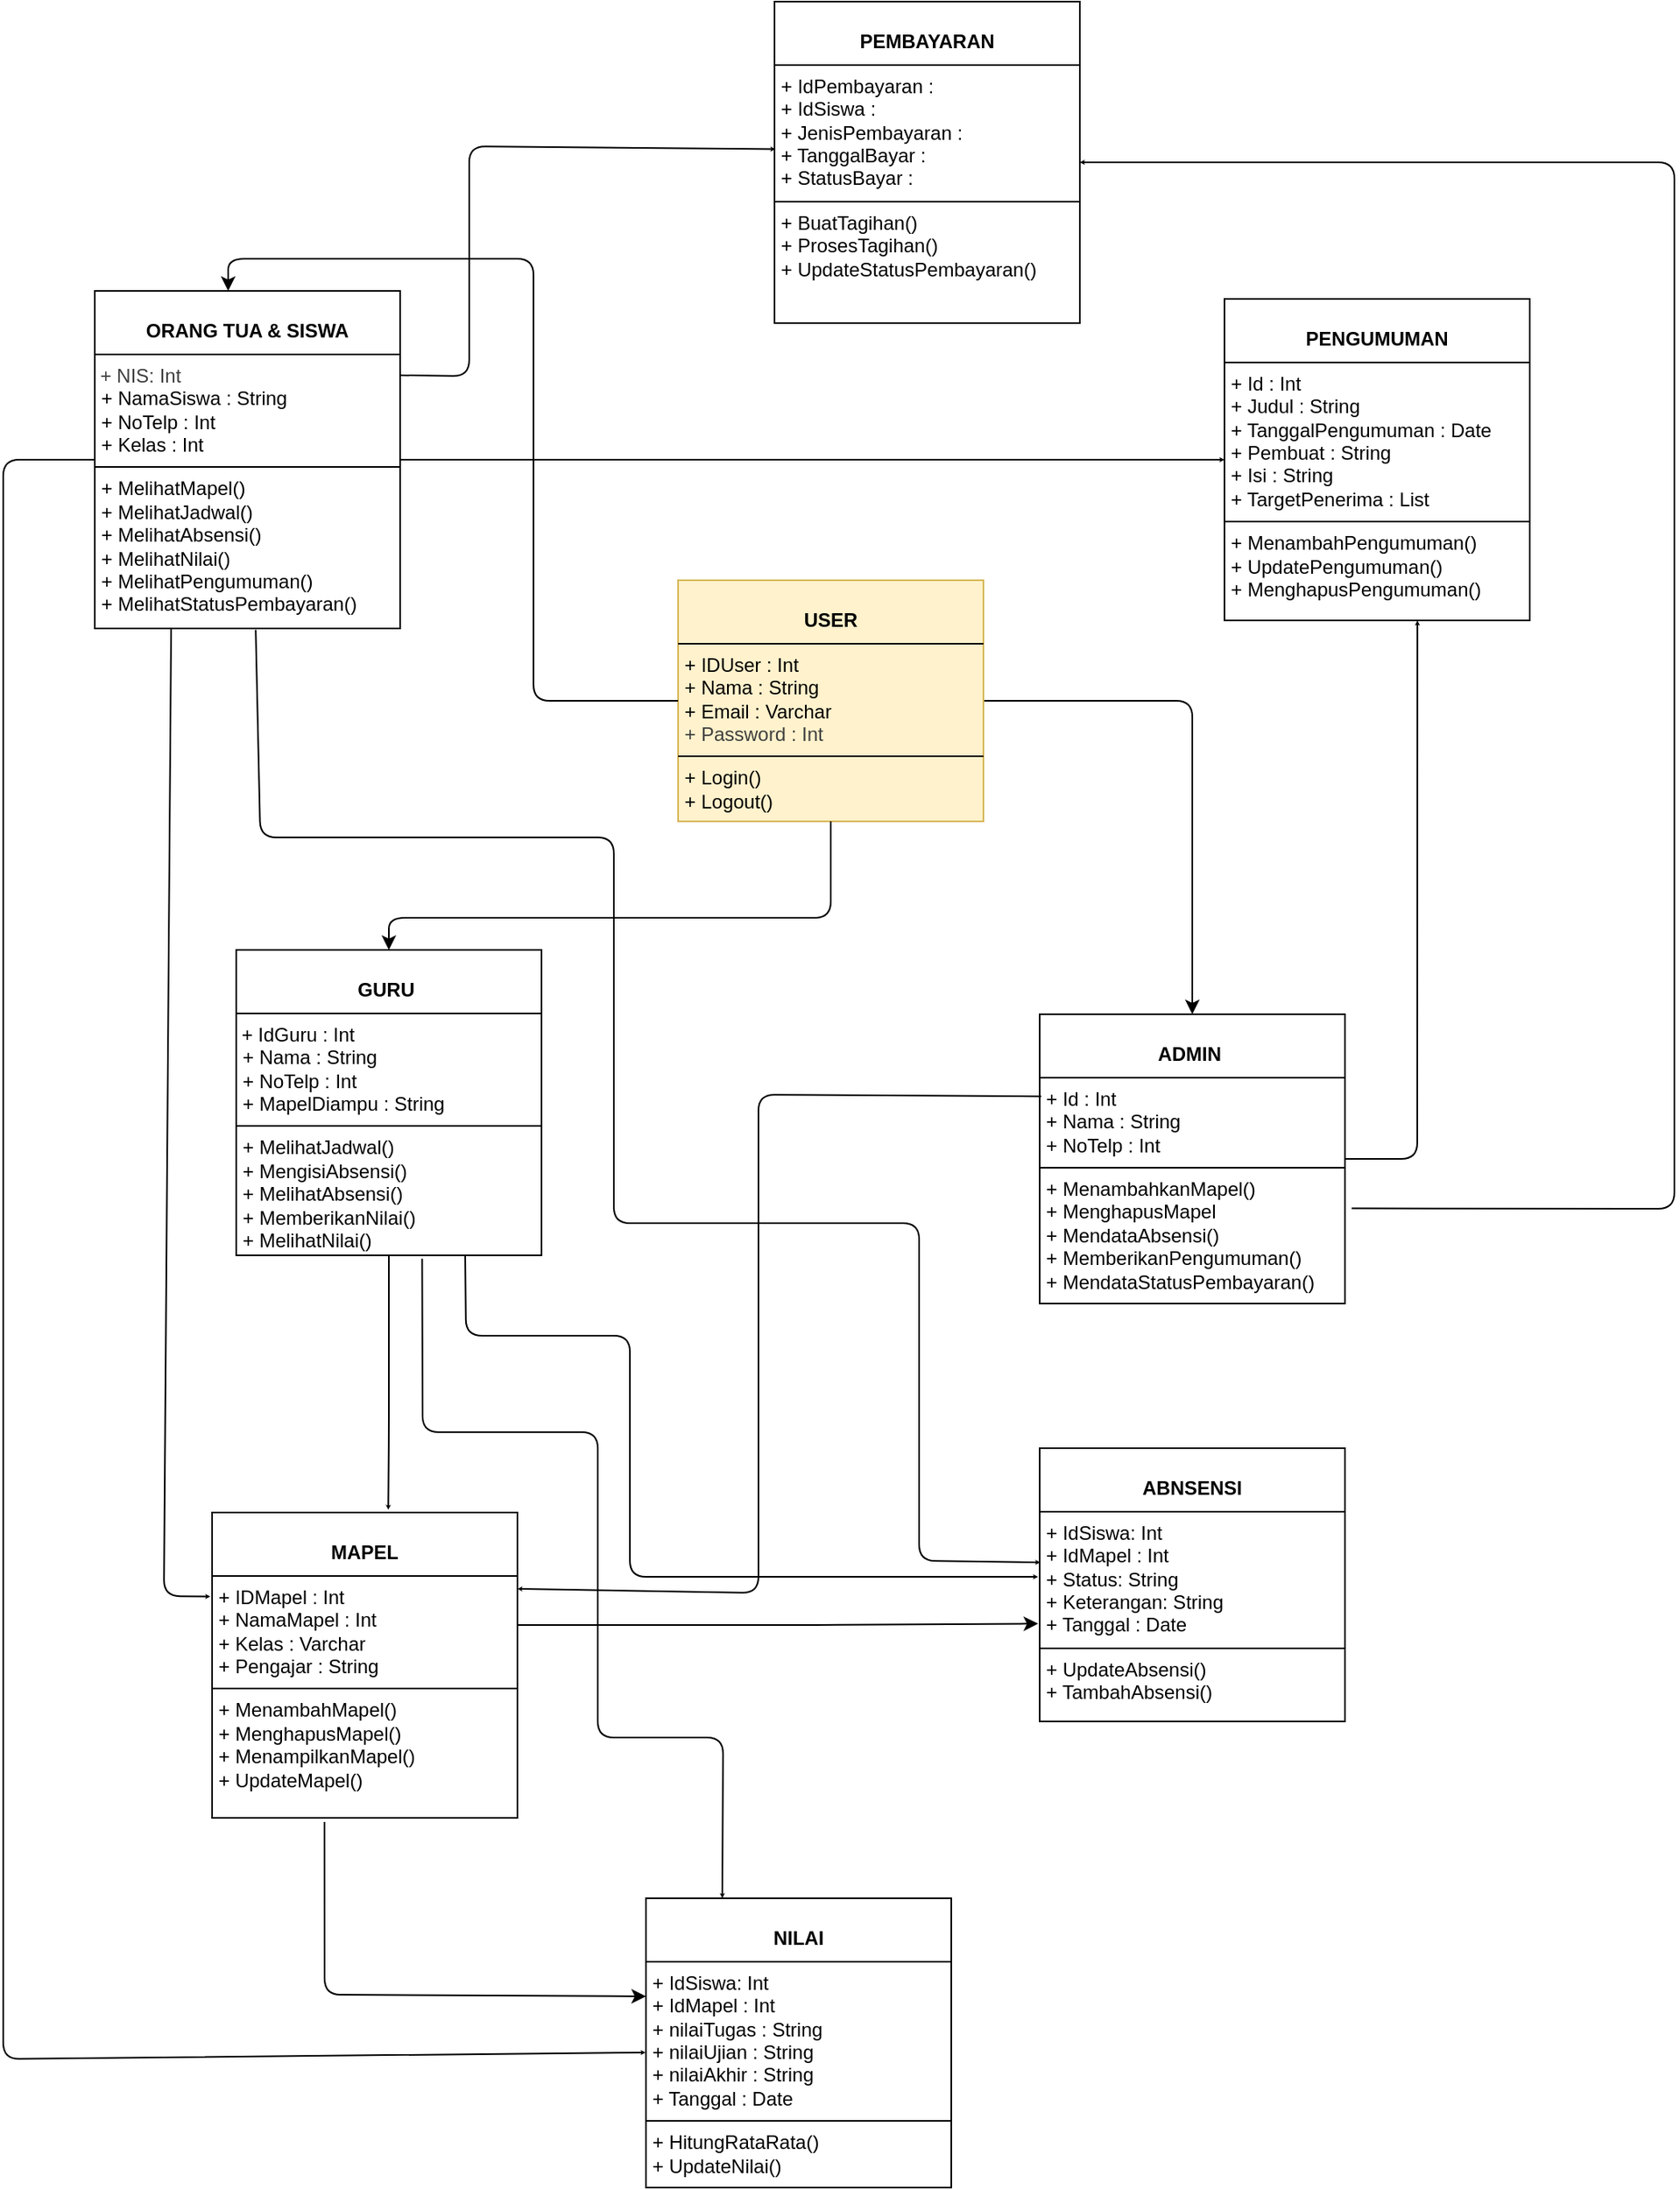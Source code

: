 <mxfile>
    <diagram id="NvnUL-GJn05mf0jq3i8F" name="Page-1">
        <mxGraphModel dx="1347" dy="2038" grid="1" gridSize="10" guides="1" tooltips="1" connect="1" arrows="1" fold="1" page="1" pageScale="1" pageWidth="850" pageHeight="1100" math="0" shadow="0">
            <root>
                <mxCell id="0"/>
                <mxCell id="1" parent="0"/>
                <mxCell id="15" value="&lt;p style=&quot;margin:0px;margin-top:4px;text-align:center;&quot;&gt;&lt;br&gt;&lt;b&gt;ORANG TUA &amp;amp; SISWA&lt;/b&gt;&lt;/p&gt;&lt;hr size=&quot;1&quot; style=&quot;border-style:solid;&quot;&gt;&lt;span style=&quot;color: rgb(63, 63, 63);&quot;&gt;&amp;nbsp;+ NIS: Int&lt;/span&gt;&lt;br&gt;&lt;p style=&quot;margin:0px;margin-left:4px;&quot;&gt;+ NamaSiswa : String&lt;/p&gt;&lt;p style=&quot;margin:0px;margin-left:4px;&quot;&gt;+ NoTelp : Int&lt;/p&gt;&lt;p style=&quot;margin:0px;margin-left:4px;&quot;&gt;+ Kelas : Int&lt;/p&gt;&lt;hr size=&quot;1&quot; style=&quot;border-style:solid;&quot;&gt;&lt;p style=&quot;margin:0px;margin-left:4px;&quot;&gt;+ MelihatMapel()&lt;/p&gt;&lt;p style=&quot;margin:0px;margin-left:4px;&quot;&gt;+ MelihatJadwal()&lt;/p&gt;&lt;p style=&quot;margin:0px;margin-left:4px;&quot;&gt;+ MelihatAbsensi()&lt;/p&gt;&lt;p style=&quot;margin:0px;margin-left:4px;&quot;&gt;+ MelihatNilai()&lt;/p&gt;&lt;p style=&quot;margin:0px;margin-left:4px;&quot;&gt;+ MelihatPengumuman()&lt;/p&gt;&lt;p style=&quot;margin:0px;margin-left:4px;&quot;&gt;+ MelihatStatusPembayaran()&lt;/p&gt;&lt;p style=&quot;margin:0px;margin-left:4px;&quot;&gt;&lt;br&gt;&lt;/p&gt;" style="verticalAlign=top;align=left;overflow=fill;html=1;whiteSpace=wrap;" parent="1" vertex="1">
                    <mxGeometry x="97" y="-160" width="190" height="210" as="geometry"/>
                </mxCell>
                <mxCell id="16" value="&lt;p style=&quot;margin:0px;margin-top:4px;text-align:center;&quot;&gt;&lt;br&gt;&lt;b&gt;GURU&amp;nbsp;&lt;/b&gt;&lt;/p&gt;&lt;hr size=&quot;1&quot; style=&quot;border-style:solid;&quot;&gt;&amp;nbsp;+ IdGuru : Int&lt;br&gt;&lt;p style=&quot;margin:0px;margin-left:4px;&quot;&gt;+ Nama : String&lt;/p&gt;&lt;p style=&quot;margin:0px;margin-left:4px;&quot;&gt;+ NoTelp : Int&lt;/p&gt;&lt;p style=&quot;margin:0px;margin-left:4px;&quot;&gt;+ MapelDiampu : String&lt;/p&gt;&lt;hr size=&quot;1&quot; style=&quot;border-style:solid;&quot;&gt;&lt;p style=&quot;margin:0px;margin-left:4px;&quot;&gt;&lt;span style=&quot;background-color: transparent;&quot;&gt;+ MelihatJadwal()&lt;/span&gt;&lt;/p&gt;&lt;p style=&quot;margin:0px;margin-left:4px;&quot;&gt;+ MengisiAbsensi()&lt;/p&gt;&lt;p style=&quot;margin:0px;margin-left:4px;&quot;&gt;+ MelihatAbsensi()&lt;/p&gt;&lt;p style=&quot;margin:0px;margin-left:4px;&quot;&gt;+ MemberikanNilai()&lt;/p&gt;&lt;p style=&quot;margin:0px;margin-left:4px;&quot;&gt;+ MelihatNilai()&lt;/p&gt;&lt;p style=&quot;margin:0px;margin-left:4px;&quot;&gt;&lt;br&gt;&lt;/p&gt;&lt;p style=&quot;margin:0px;margin-left:4px;&quot;&gt;&lt;br&gt;&lt;/p&gt;" style="verticalAlign=top;align=left;overflow=fill;html=1;whiteSpace=wrap;" parent="1" vertex="1">
                    <mxGeometry x="185" y="250" width="190" height="190" as="geometry"/>
                </mxCell>
                <mxCell id="17" value="&lt;p style=&quot;margin:0px;margin-top:4px;text-align:center;&quot;&gt;&lt;br&gt;&lt;b&gt;ADMIN&amp;nbsp;&lt;/b&gt;&lt;/p&gt;&lt;hr size=&quot;1&quot; style=&quot;border-style:solid;&quot;&gt;&lt;p style=&quot;margin: 0px 0px 0px 4px;&quot;&gt;+ Id : Int&lt;/p&gt;&lt;p style=&quot;margin:0px;margin-left:4px;&quot;&gt;+ Nama : String&lt;/p&gt;&lt;p style=&quot;margin:0px;margin-left:4px;&quot;&gt;&lt;span style=&quot;background-color: transparent;&quot;&gt;+ NoTelp : Int&lt;/span&gt;&lt;/p&gt;&lt;hr size=&quot;1&quot; style=&quot;border-style:solid;&quot;&gt;&lt;p style=&quot;margin:0px;margin-left:4px;&quot;&gt;&lt;span style=&quot;background-color: transparent;&quot;&gt;+ MenambahkanMapel()&lt;/span&gt;&lt;/p&gt;&lt;p style=&quot;margin:0px;margin-left:4px;&quot;&gt;&lt;span style=&quot;background-color: transparent;&quot;&gt;+ MenghapusMapel&lt;/span&gt;&lt;/p&gt;&lt;p style=&quot;margin:0px;margin-left:4px;&quot;&gt;+ MendataAbsensi()&lt;/p&gt;&lt;p style=&quot;margin:0px;margin-left:4px;&quot;&gt;+ MemberikanPengumuman()&lt;/p&gt;&lt;p style=&quot;margin:0px;margin-left:4px;&quot;&gt;+ MendataStatusPembayaran()&lt;/p&gt;&lt;p style=&quot;margin:0px;margin-left:4px;&quot;&gt;&lt;br&gt;&lt;/p&gt;" style="verticalAlign=top;align=left;overflow=fill;html=1;whiteSpace=wrap;" parent="1" vertex="1">
                    <mxGeometry x="685" y="290" width="190" height="180" as="geometry"/>
                </mxCell>
                <mxCell id="19" value="&lt;p style=&quot;margin:0px;margin-top:4px;text-align:center;&quot;&gt;&lt;br&gt;&lt;b&gt;MAPEL&lt;/b&gt;&lt;/p&gt;&lt;hr size=&quot;1&quot; style=&quot;border-style:solid;&quot;&gt;&lt;p style=&quot;margin:0px;margin-left:4px;&quot;&gt;+ IDMapel : Int&lt;/p&gt;&lt;p style=&quot;margin:0px;margin-left:4px;&quot;&gt;+ NamaMapel : Int&lt;/p&gt;&lt;p style=&quot;margin:0px;margin-left:4px;&quot;&gt;+ Kelas : Varchar&lt;/p&gt;&lt;p style=&quot;margin:0px;margin-left:4px;&quot;&gt;+ Pengajar : String&lt;/p&gt;&lt;hr size=&quot;1&quot; style=&quot;border-style:solid;&quot;&gt;&lt;p style=&quot;margin:0px;margin-left:4px;&quot;&gt;+ MenambahMapel()&lt;/p&gt;&lt;p style=&quot;margin:0px;margin-left:4px;&quot;&gt;+ MenghapusMapel()&lt;/p&gt;&lt;p style=&quot;margin:0px;margin-left:4px;&quot;&gt;+ MenampilkanMapel()&lt;/p&gt;&lt;p style=&quot;margin:0px;margin-left:4px;&quot;&gt;+ UpdateMapel()&lt;/p&gt;&lt;p style=&quot;margin:0px;margin-left:4px;&quot;&gt;&lt;br&gt;&lt;/p&gt;" style="verticalAlign=top;align=left;overflow=fill;html=1;whiteSpace=wrap;" vertex="1" parent="1">
                    <mxGeometry x="170" y="600" width="190" height="190" as="geometry"/>
                </mxCell>
                <mxCell id="24" style="edgeStyle=none;html=1;entryX=0.5;entryY=0;entryDx=0;entryDy=0;exitX=1;exitY=0.5;exitDx=0;exitDy=0;" edge="1" parent="1" source="20" target="17">
                    <mxGeometry relative="1" as="geometry">
                        <Array as="points">
                            <mxPoint x="780" y="95"/>
                        </Array>
                    </mxGeometry>
                </mxCell>
                <mxCell id="20" value="&lt;p style=&quot;margin:0px;margin-top:4px;text-align:center;&quot;&gt;&lt;br&gt;&lt;b&gt;USER&lt;/b&gt;&lt;/p&gt;&lt;hr size=&quot;1&quot; style=&quot;border-style:solid;&quot;&gt;&lt;p style=&quot;margin:0px;margin-left:4px;&quot;&gt;+ IDUser : Int&lt;/p&gt;&lt;p style=&quot;margin:0px;margin-left:4px;&quot;&gt;+ Nama : String&lt;/p&gt;&lt;p style=&quot;margin:0px;margin-left:4px;&quot;&gt;+ Email : Varchar&lt;/p&gt;&lt;p style=&quot;margin:0px;margin-left:4px;&quot;&gt;&lt;span style=&quot;color: rgb(63, 63, 63);&quot;&gt;+ Password : Int&lt;/span&gt;&lt;/p&gt;&lt;hr size=&quot;1&quot; style=&quot;border-style:solid;&quot;&gt;&lt;p style=&quot;margin:0px;margin-left:4px;&quot;&gt;+ Login()&lt;br&gt;+ Logout()&lt;/p&gt;&lt;p style=&quot;margin:0px;margin-left:4px;&quot;&gt;&lt;br&gt;&lt;/p&gt;" style="verticalAlign=top;align=left;overflow=fill;html=1;whiteSpace=wrap;fillColor=#fff2cc;strokeColor=#d6b656;" vertex="1" parent="1">
                    <mxGeometry x="460" y="20" width="190" height="150" as="geometry"/>
                </mxCell>
                <mxCell id="25" style="edgeStyle=none;html=1;entryX=0.5;entryY=0;entryDx=0;entryDy=0;exitX=0.5;exitY=1;exitDx=0;exitDy=0;" edge="1" parent="1" source="20" target="16">
                    <mxGeometry relative="1" as="geometry">
                        <mxPoint x="620" y="220" as="sourcePoint"/>
                        <mxPoint x="756" y="378" as="targetPoint"/>
                        <Array as="points">
                            <mxPoint x="555" y="230"/>
                            <mxPoint x="280" y="230"/>
                        </Array>
                    </mxGeometry>
                </mxCell>
                <mxCell id="26" style="edgeStyle=none;html=1;exitX=0;exitY=0.5;exitDx=0;exitDy=0;" edge="1" parent="1" source="20">
                    <mxGeometry relative="1" as="geometry">
                        <mxPoint x="565" y="210" as="sourcePoint"/>
                        <mxPoint x="180" y="-160" as="targetPoint"/>
                        <Array as="points">
                            <mxPoint x="370" y="95"/>
                            <mxPoint x="370" y="-180"/>
                            <mxPoint x="180" y="-180"/>
                        </Array>
                    </mxGeometry>
                </mxCell>
                <mxCell id="27" style="edgeStyle=none;html=1;exitX=0.25;exitY=1;exitDx=0;exitDy=0;entryX=-0.006;entryY=0.275;entryDx=0;entryDy=0;entryPerimeter=0;endSize=0;" edge="1" parent="1" source="15" target="19">
                    <mxGeometry relative="1" as="geometry">
                        <mxPoint x="50" y="50" as="sourcePoint"/>
                        <mxPoint x="100" y="770" as="targetPoint"/>
                        <Array as="points">
                            <mxPoint x="140" y="652"/>
                        </Array>
                    </mxGeometry>
                </mxCell>
                <mxCell id="30" style="edgeStyle=none;html=1;entryX=0.577;entryY=-0.009;entryDx=0;entryDy=0;entryPerimeter=0;exitX=0.5;exitY=1;exitDx=0;exitDy=0;endSize=0;" edge="1" parent="1" source="16" target="19">
                    <mxGeometry relative="1" as="geometry">
                        <mxPoint x="280" y="460" as="sourcePoint"/>
                        <mxPoint x="280" y="590" as="targetPoint"/>
                        <Array as="points">
                            <mxPoint x="280" y="480"/>
                            <mxPoint x="280" y="550"/>
                        </Array>
                    </mxGeometry>
                </mxCell>
                <mxCell id="31" style="edgeStyle=none;html=1;entryX=1;entryY=0.25;entryDx=0;entryDy=0;exitX=0.005;exitY=0.284;exitDx=0;exitDy=0;exitPerimeter=0;endSize=0;" edge="1" parent="1" source="17" target="19">
                    <mxGeometry relative="1" as="geometry">
                        <mxPoint x="680" y="340" as="sourcePoint"/>
                        <mxPoint x="520" y="714" as="targetPoint"/>
                        <Array as="points">
                            <mxPoint x="510" y="340"/>
                            <mxPoint x="510" y="650"/>
                        </Array>
                    </mxGeometry>
                </mxCell>
                <mxCell id="32" value="&lt;p style=&quot;margin:0px;margin-top:4px;text-align:center;&quot;&gt;&lt;br&gt;&lt;b&gt;PENGUMUMAN&lt;/b&gt;&lt;/p&gt;&lt;hr size=&quot;1&quot; style=&quot;border-style:solid;&quot;&gt;&lt;p style=&quot;margin:0px;margin-left:4px;&quot;&gt;+ Id : Int&lt;br&gt;&lt;/p&gt;&lt;p style=&quot;margin:0px;margin-left:4px;&quot;&gt;+ Judul : String&lt;/p&gt;&lt;p style=&quot;margin:0px;margin-left:4px;&quot;&gt;+ TanggalPengumuman : Date&lt;/p&gt;&lt;p style=&quot;margin:0px;margin-left:4px;&quot;&gt;+ Pembuat : String&lt;/p&gt;&lt;p style=&quot;margin:0px;margin-left:4px;&quot;&gt;+ Isi : String&lt;/p&gt;&lt;p style=&quot;margin:0px;margin-left:4px;&quot;&gt;+ TargetPenerima : List&lt;/p&gt;&lt;hr size=&quot;1&quot; style=&quot;border-style:solid;&quot;&gt;&lt;p style=&quot;margin:0px;margin-left:4px;&quot;&gt;+ MenambahPengumuman()&lt;/p&gt;&lt;p style=&quot;margin:0px;margin-left:4px;&quot;&gt;+ UpdatePengumuman()&lt;/p&gt;&lt;p style=&quot;margin:0px;margin-left:4px;&quot;&gt;+ MenghapusPengumuman()&lt;/p&gt;&lt;p style=&quot;margin:0px;margin-left:4px;&quot;&gt;&lt;br&gt;&lt;/p&gt;" style="verticalAlign=top;align=left;overflow=fill;html=1;whiteSpace=wrap;" vertex="1" parent="1">
                    <mxGeometry x="800" y="-155" width="190" height="200" as="geometry"/>
                </mxCell>
                <mxCell id="33" value="&lt;p style=&quot;margin:0px;margin-top:4px;text-align:center;&quot;&gt;&lt;br&gt;&lt;b&gt;PEMBAYARAN&lt;/b&gt;&lt;/p&gt;&lt;hr size=&quot;1&quot; style=&quot;border-style:solid;&quot;&gt;&lt;p style=&quot;margin:0px;margin-left:4px;&quot;&gt;+ IdPembayaran :&amp;nbsp;&lt;br&gt;&lt;/p&gt;&lt;p style=&quot;margin:0px;margin-left:4px;&quot;&gt;+ IdSiswa :&amp;nbsp;&lt;/p&gt;&lt;p style=&quot;margin:0px;margin-left:4px;&quot;&gt;+ JenisPembayaran :&lt;/p&gt;&lt;p style=&quot;margin:0px;margin-left:4px;&quot;&gt;+ TanggalBayar :&amp;nbsp;&lt;/p&gt;&lt;p style=&quot;margin:0px;margin-left:4px;&quot;&gt;+ StatusBayar :&lt;/p&gt;&lt;hr size=&quot;1&quot; style=&quot;border-style:solid;&quot;&gt;&lt;p style=&quot;margin:0px;margin-left:4px;&quot;&gt;+ BuatTagihan()&lt;/p&gt;&lt;p style=&quot;margin:0px;margin-left:4px;&quot;&gt;&lt;span style=&quot;background-color: transparent;&quot;&gt;+ ProsesTagihan()&lt;/span&gt;&lt;/p&gt;&lt;p style=&quot;margin:0px;margin-left:4px;&quot;&gt;+ UpdateStatusPembayaran()&lt;/p&gt;&lt;p style=&quot;margin:0px;margin-left:4px;&quot;&gt;&lt;br&gt;&lt;/p&gt;" style="verticalAlign=top;align=left;overflow=fill;html=1;whiteSpace=wrap;" vertex="1" parent="1">
                    <mxGeometry x="520" y="-340" width="190" height="200" as="geometry"/>
                </mxCell>
                <mxCell id="34" value="&lt;p style=&quot;margin:0px;margin-top:4px;text-align:center;&quot;&gt;&lt;br&gt;&lt;b&gt;ABNSENSI&lt;/b&gt;&lt;/p&gt;&lt;hr size=&quot;1&quot; style=&quot;border-style:solid;&quot;&gt;&lt;p style=&quot;margin:0px;margin-left:4px;&quot;&gt;+ IdSiswa: Int&lt;br&gt;&lt;/p&gt;&lt;p style=&quot;margin:0px;margin-left:4px;&quot;&gt;+ IdMapel : Int&lt;/p&gt;&lt;p style=&quot;margin:0px;margin-left:4px;&quot;&gt;+ Status: String&lt;/p&gt;&lt;p style=&quot;margin:0px;margin-left:4px;&quot;&gt;+ Keterangan: String&lt;/p&gt;&lt;p style=&quot;margin:0px;margin-left:4px;&quot;&gt;+ Tanggal : Date&lt;/p&gt;&lt;hr size=&quot;1&quot; style=&quot;border-style:solid;&quot;&gt;&lt;p style=&quot;margin:0px;margin-left:4px;&quot;&gt;&lt;span style=&quot;background-color: transparent;&quot;&gt;+ UpdateAbsensi()&lt;/span&gt;&lt;/p&gt;&lt;p style=&quot;margin:0px;margin-left:4px;&quot;&gt;+ TambahAbsensi()&lt;/p&gt;&lt;p style=&quot;margin:0px;margin-left:4px;&quot;&gt;&lt;br&gt;&lt;/p&gt;" style="verticalAlign=top;align=left;overflow=fill;html=1;whiteSpace=wrap;" vertex="1" parent="1">
                    <mxGeometry x="685" y="560" width="190" height="170" as="geometry"/>
                </mxCell>
                <mxCell id="35" value="&lt;p style=&quot;margin:0px;margin-top:4px;text-align:center;&quot;&gt;&lt;br&gt;&lt;b&gt;NILAI&lt;/b&gt;&lt;/p&gt;&lt;hr size=&quot;1&quot; style=&quot;border-style:solid;&quot;&gt;&lt;p style=&quot;margin:0px;margin-left:4px;&quot;&gt;+ IdSiswa: Int&lt;br&gt;&lt;/p&gt;&lt;p style=&quot;margin:0px;margin-left:4px;&quot;&gt;+ IdMapel : Int&lt;/p&gt;&lt;p style=&quot;margin:0px;margin-left:4px;&quot;&gt;+ nilaiTugas : String&lt;/p&gt;&lt;p style=&quot;margin:0px;margin-left:4px;&quot;&gt;+ nilaiUjian : String&lt;/p&gt;&lt;p style=&quot;margin:0px;margin-left:4px;&quot;&gt;+ nilaiAkhir : String&lt;/p&gt;&lt;p style=&quot;margin:0px;margin-left:4px;&quot;&gt;+ Tanggal : Date&lt;/p&gt;&lt;hr size=&quot;1&quot; style=&quot;border-style:solid;&quot;&gt;&lt;p style=&quot;margin:0px;margin-left:4px;&quot;&gt;&lt;span style=&quot;background-color: transparent;&quot;&gt;+ HitungRataRata()&lt;/span&gt;&lt;/p&gt;&lt;p style=&quot;margin:0px;margin-left:4px;&quot;&gt;+ UpdateNilai()&lt;/p&gt;&lt;p style=&quot;margin:0px;margin-left:4px;&quot;&gt;&lt;br&gt;&lt;/p&gt;" style="verticalAlign=top;align=left;overflow=fill;html=1;whiteSpace=wrap;" vertex="1" parent="1">
                    <mxGeometry x="440" y="840" width="190" height="180" as="geometry"/>
                </mxCell>
                <mxCell id="37" style="edgeStyle=none;html=1;exitX=0;exitY=0.5;exitDx=0;exitDy=0;entryX=-0.001;entryY=0.533;entryDx=0;entryDy=0;entryPerimeter=0;endSize=0;" edge="1" parent="1" source="15" target="35">
                    <mxGeometry relative="1" as="geometry">
                        <mxPoint x="143" y="100" as="sourcePoint"/>
                        <mxPoint x="420" y="940" as="targetPoint"/>
                        <Array as="points">
                            <mxPoint x="40" y="-55"/>
                            <mxPoint x="40" y="940"/>
                        </Array>
                    </mxGeometry>
                </mxCell>
                <mxCell id="38" style="edgeStyle=none;html=1;entryX=0;entryY=0.339;entryDx=0;entryDy=0;entryPerimeter=0;exitX=0.368;exitY=1.013;exitDx=0;exitDy=0;exitPerimeter=0;" edge="1" parent="1" source="19" target="35">
                    <mxGeometry relative="1" as="geometry">
                        <mxPoint x="240" y="810" as="sourcePoint"/>
                        <mxPoint x="430" y="901" as="targetPoint"/>
                        <Array as="points">
                            <mxPoint x="240" y="900"/>
                        </Array>
                    </mxGeometry>
                </mxCell>
                <mxCell id="39" style="edgeStyle=none;html=1;exitX=0.609;exitY=1.011;exitDx=0;exitDy=0;entryX=0.25;entryY=0;entryDx=0;entryDy=0;exitPerimeter=0;endSize=0;" edge="1" parent="1" source="16" target="35">
                    <mxGeometry relative="1" as="geometry">
                        <mxPoint x="395" y="500" as="sourcePoint"/>
                        <mxPoint x="370" y="690" as="targetPoint"/>
                        <Array as="points">
                            <mxPoint x="301" y="550"/>
                            <mxPoint x="410" y="550"/>
                            <mxPoint x="410" y="740"/>
                            <mxPoint x="488" y="740"/>
                        </Array>
                    </mxGeometry>
                </mxCell>
                <mxCell id="41" style="edgeStyle=none;html=1;exitX=0.75;exitY=1;exitDx=0;exitDy=0;endSize=0;" edge="1" parent="1" source="16">
                    <mxGeometry relative="1" as="geometry">
                        <mxPoint x="750" y="500" as="sourcePoint"/>
                        <mxPoint x="684" y="640" as="targetPoint"/>
                        <Array as="points">
                            <mxPoint x="328" y="490"/>
                            <mxPoint x="430" y="490"/>
                            <mxPoint x="430" y="640"/>
                            <mxPoint x="550" y="640"/>
                        </Array>
                    </mxGeometry>
                </mxCell>
                <mxCell id="42" style="edgeStyle=none;html=1;entryX=0.002;entryY=0.418;entryDx=0;entryDy=0;entryPerimeter=0;exitX=0.527;exitY=1.004;exitDx=0;exitDy=0;exitPerimeter=0;endSize=0;" edge="1" parent="1" source="15" target="34">
                    <mxGeometry relative="1" as="geometry">
                        <mxPoint x="190" y="70" as="sourcePoint"/>
                        <mxPoint x="730" y="620" as="targetPoint"/>
                        <Array as="points">
                            <mxPoint x="200" y="180"/>
                            <mxPoint x="420" y="180"/>
                            <mxPoint x="420" y="420"/>
                            <mxPoint x="610" y="420"/>
                            <mxPoint x="610" y="630"/>
                        </Array>
                    </mxGeometry>
                </mxCell>
                <mxCell id="43" style="edgeStyle=none;html=1;entryX=-0.005;entryY=0.642;entryDx=0;entryDy=0;entryPerimeter=0;" edge="1" parent="1" target="34">
                    <mxGeometry relative="1" as="geometry">
                        <mxPoint x="360" y="670" as="sourcePoint"/>
                        <mxPoint x="923" y="1332" as="targetPoint"/>
                        <Array as="points">
                            <mxPoint x="550" y="670"/>
                        </Array>
                    </mxGeometry>
                </mxCell>
                <mxCell id="44" style="edgeStyle=none;html=1;exitX=1;exitY=0.5;exitDx=0;exitDy=0;entryX=0.632;entryY=1;entryDx=0;entryDy=0;entryPerimeter=0;endSize=0;" edge="1" parent="1" source="17" target="32">
                    <mxGeometry relative="1" as="geometry">
                        <mxPoint x="830" y="136" as="sourcePoint"/>
                        <mxPoint x="1219" y="110" as="targetPoint"/>
                        <Array as="points">
                            <mxPoint x="920" y="380"/>
                        </Array>
                    </mxGeometry>
                </mxCell>
                <mxCell id="45" style="edgeStyle=none;html=1;exitX=1;exitY=0.5;exitDx=0;exitDy=0;entryX=0;entryY=0.5;entryDx=0;entryDy=0;endSize=0;" edge="1" parent="1" source="15" target="32">
                    <mxGeometry relative="1" as="geometry">
                        <mxPoint x="1040" y="305" as="sourcePoint"/>
                        <mxPoint x="1080" as="targetPoint"/>
                        <Array as="points"/>
                    </mxGeometry>
                </mxCell>
                <mxCell id="46" style="edgeStyle=none;html=1;exitX=1;exitY=0.25;exitDx=0;exitDy=0;entryX=0.003;entryY=0.459;entryDx=0;entryDy=0;entryPerimeter=0;endSize=0;" edge="1" parent="1" source="15" target="33">
                    <mxGeometry relative="1" as="geometry">
                        <mxPoint x="840" y="-165" as="sourcePoint"/>
                        <mxPoint x="490" y="-240" as="targetPoint"/>
                        <Array as="points">
                            <mxPoint x="330" y="-107"/>
                            <mxPoint x="330" y="-250"/>
                        </Array>
                    </mxGeometry>
                </mxCell>
                <mxCell id="48" style="edgeStyle=none;html=1;exitX=1.022;exitY=0.671;exitDx=0;exitDy=0;entryX=1;entryY=0.5;entryDx=0;entryDy=0;exitPerimeter=0;endSize=0;" edge="1" parent="1" source="17" target="33">
                    <mxGeometry relative="1" as="geometry">
                        <mxPoint x="990" y="353" as="sourcePoint"/>
                        <mxPoint x="1235" y="180" as="targetPoint"/>
                        <Array as="points">
                            <mxPoint x="1080" y="411"/>
                            <mxPoint x="1080" y="-240"/>
                        </Array>
                    </mxGeometry>
                </mxCell>
            </root>
        </mxGraphModel>
    </diagram>
</mxfile>